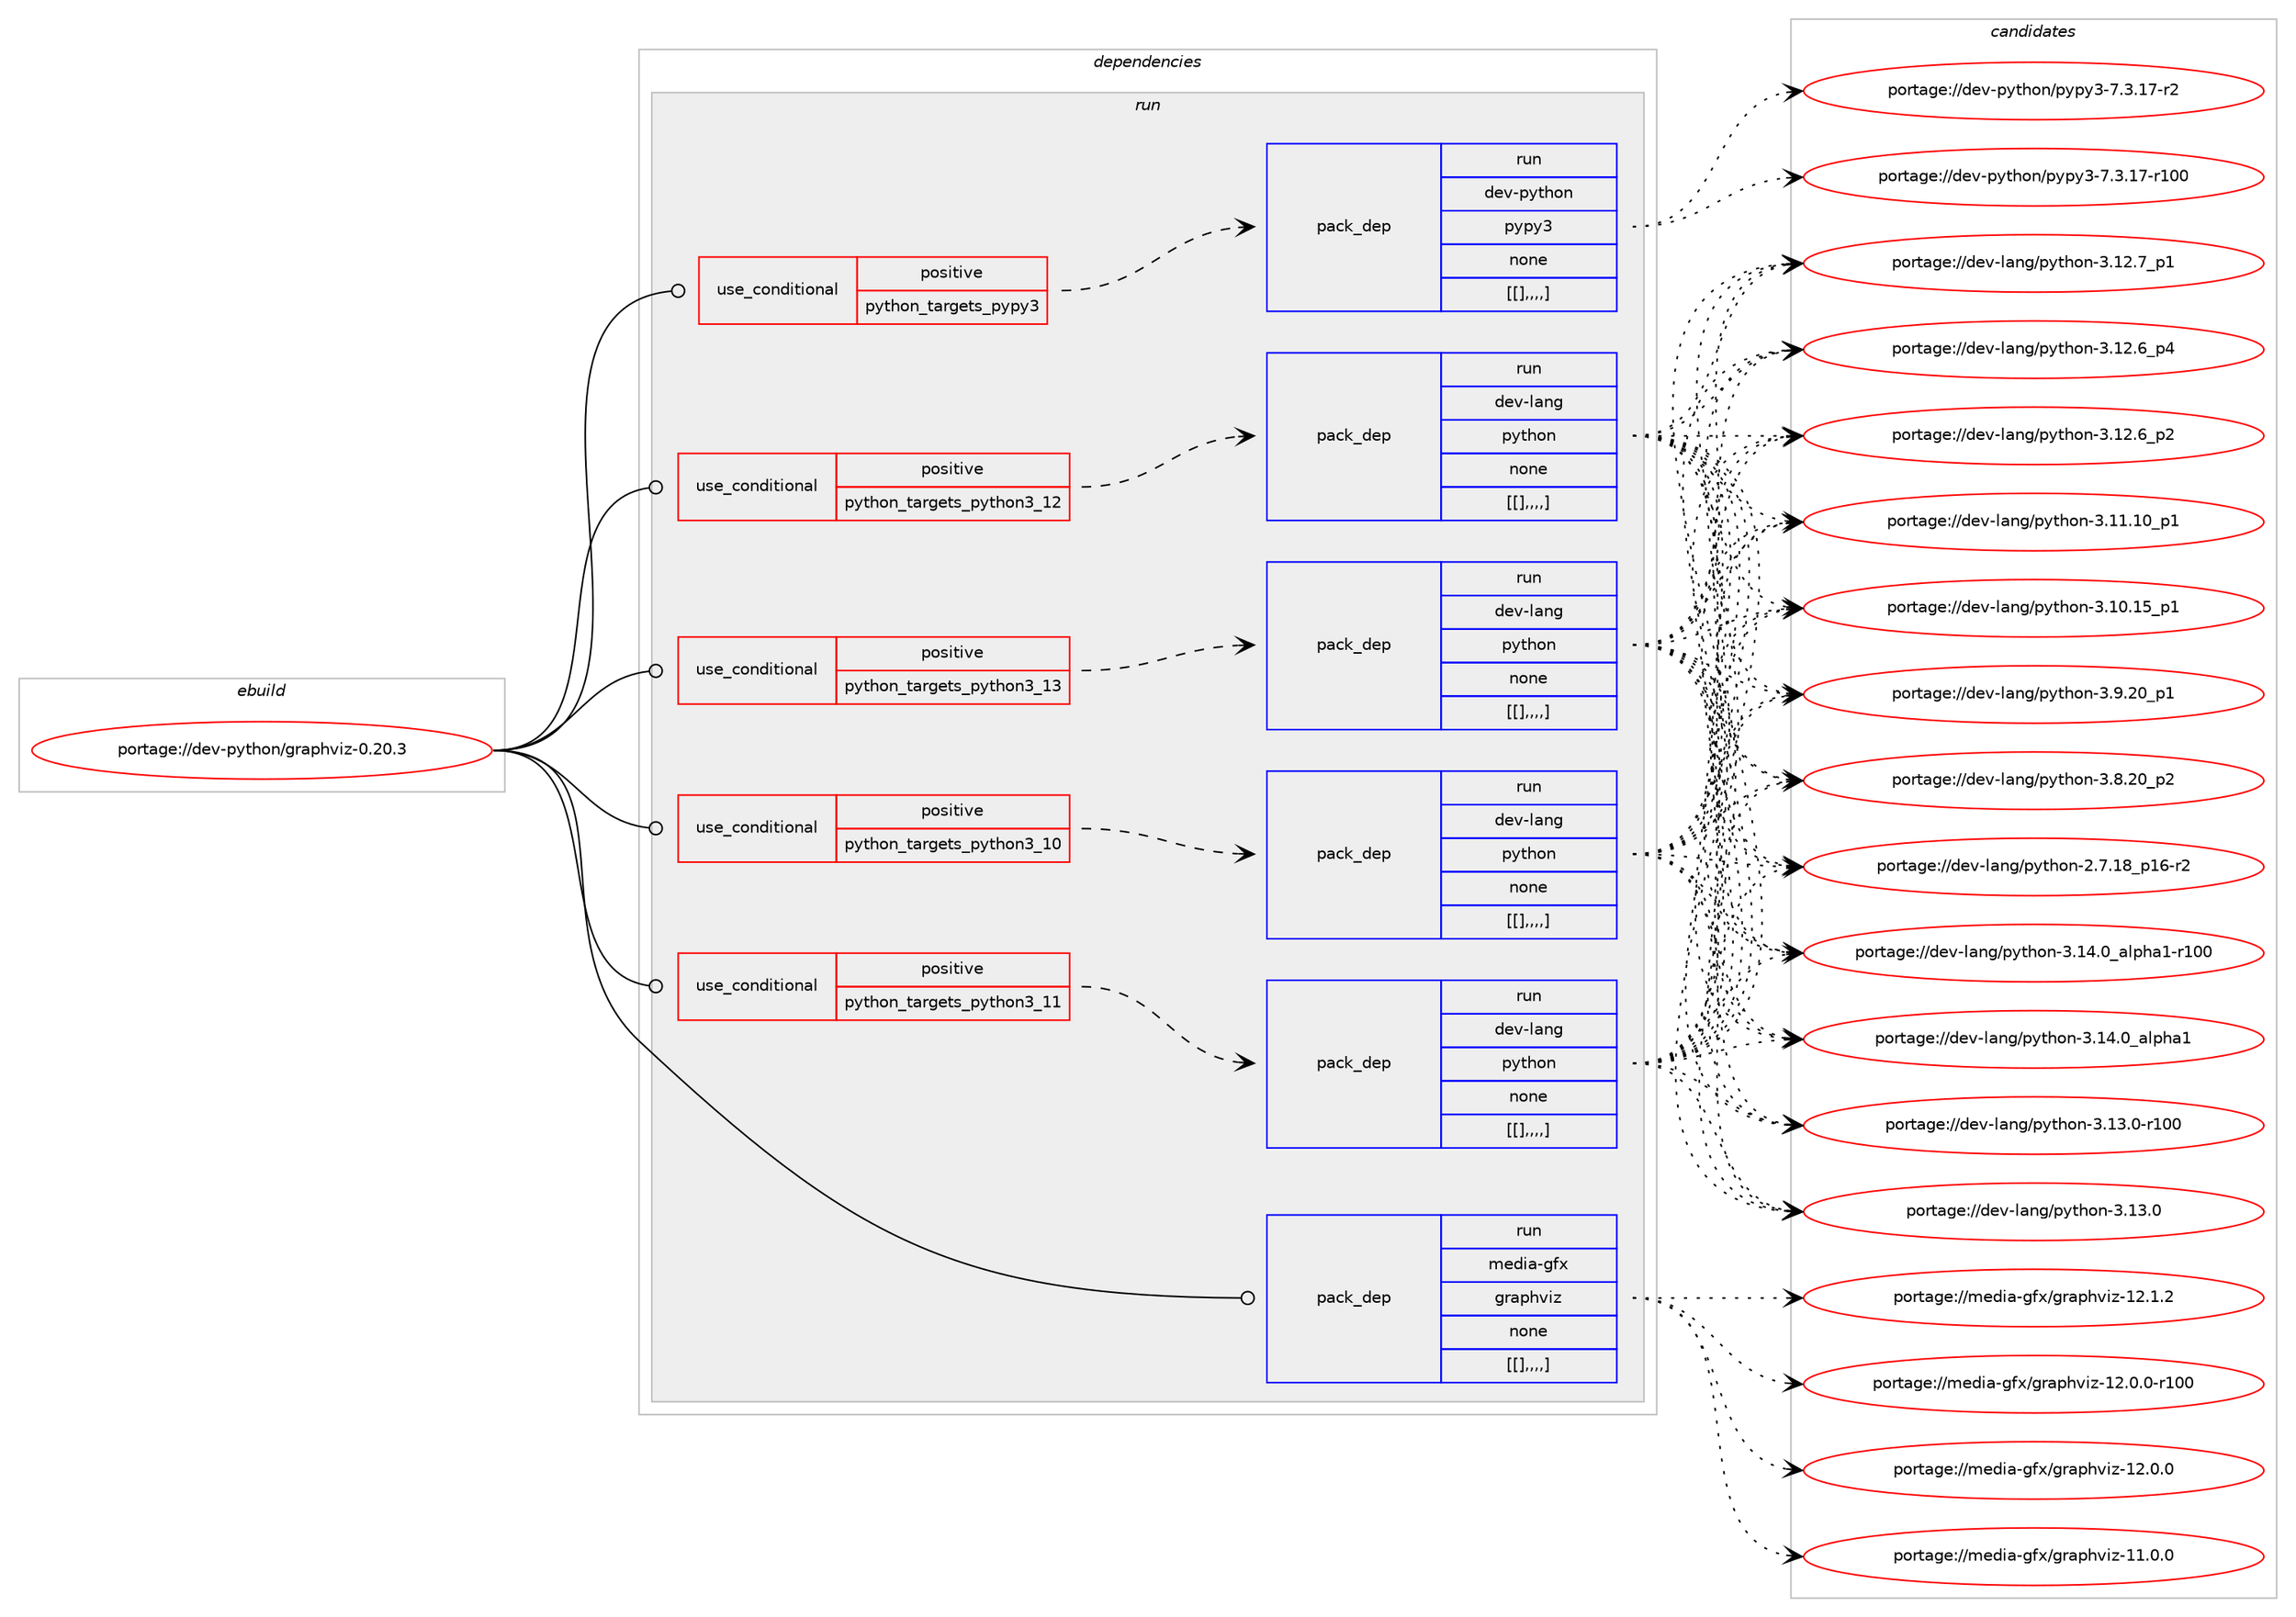 digraph prolog {

# *************
# Graph options
# *************

newrank=true;
concentrate=true;
compound=true;
graph [rankdir=LR,fontname=Helvetica,fontsize=10,ranksep=1.5];#, ranksep=2.5, nodesep=0.2];
edge  [arrowhead=vee];
node  [fontname=Helvetica,fontsize=10];

# **********
# The ebuild
# **********

subgraph cluster_leftcol {
color=gray;
label=<<i>ebuild</i>>;
id [label="portage://dev-python/graphviz-0.20.3", color=red, width=4, href="../dev-python/graphviz-0.20.3.svg"];
}

# ****************
# The dependencies
# ****************

subgraph cluster_midcol {
color=gray;
label=<<i>dependencies</i>>;
subgraph cluster_compile {
fillcolor="#eeeeee";
style=filled;
label=<<i>compile</i>>;
}
subgraph cluster_compileandrun {
fillcolor="#eeeeee";
style=filled;
label=<<i>compile and run</i>>;
}
subgraph cluster_run {
fillcolor="#eeeeee";
style=filled;
label=<<i>run</i>>;
subgraph cond35370 {
dependency152801 [label=<<TABLE BORDER="0" CELLBORDER="1" CELLSPACING="0" CELLPADDING="4"><TR><TD ROWSPAN="3" CELLPADDING="10">use_conditional</TD></TR><TR><TD>positive</TD></TR><TR><TD>python_targets_pypy3</TD></TR></TABLE>>, shape=none, color=red];
subgraph pack116120 {
dependency152806 [label=<<TABLE BORDER="0" CELLBORDER="1" CELLSPACING="0" CELLPADDING="4" WIDTH="220"><TR><TD ROWSPAN="6" CELLPADDING="30">pack_dep</TD></TR><TR><TD WIDTH="110">run</TD></TR><TR><TD>dev-python</TD></TR><TR><TD>pypy3</TD></TR><TR><TD>none</TD></TR><TR><TD>[[],,,,]</TD></TR></TABLE>>, shape=none, color=blue];
}
dependency152801:e -> dependency152806:w [weight=20,style="dashed",arrowhead="vee"];
}
id:e -> dependency152801:w [weight=20,style="solid",arrowhead="odot"];
subgraph cond35374 {
dependency152826 [label=<<TABLE BORDER="0" CELLBORDER="1" CELLSPACING="0" CELLPADDING="4"><TR><TD ROWSPAN="3" CELLPADDING="10">use_conditional</TD></TR><TR><TD>positive</TD></TR><TR><TD>python_targets_python3_10</TD></TR></TABLE>>, shape=none, color=red];
subgraph pack116130 {
dependency152830 [label=<<TABLE BORDER="0" CELLBORDER="1" CELLSPACING="0" CELLPADDING="4" WIDTH="220"><TR><TD ROWSPAN="6" CELLPADDING="30">pack_dep</TD></TR><TR><TD WIDTH="110">run</TD></TR><TR><TD>dev-lang</TD></TR><TR><TD>python</TD></TR><TR><TD>none</TD></TR><TR><TD>[[],,,,]</TD></TR></TABLE>>, shape=none, color=blue];
}
dependency152826:e -> dependency152830:w [weight=20,style="dashed",arrowhead="vee"];
}
id:e -> dependency152826:w [weight=20,style="solid",arrowhead="odot"];
subgraph cond35419 {
dependency152911 [label=<<TABLE BORDER="0" CELLBORDER="1" CELLSPACING="0" CELLPADDING="4"><TR><TD ROWSPAN="3" CELLPADDING="10">use_conditional</TD></TR><TR><TD>positive</TD></TR><TR><TD>python_targets_python3_11</TD></TR></TABLE>>, shape=none, color=red];
subgraph pack116202 {
dependency152950 [label=<<TABLE BORDER="0" CELLBORDER="1" CELLSPACING="0" CELLPADDING="4" WIDTH="220"><TR><TD ROWSPAN="6" CELLPADDING="30">pack_dep</TD></TR><TR><TD WIDTH="110">run</TD></TR><TR><TD>dev-lang</TD></TR><TR><TD>python</TD></TR><TR><TD>none</TD></TR><TR><TD>[[],,,,]</TD></TR></TABLE>>, shape=none, color=blue];
}
dependency152911:e -> dependency152950:w [weight=20,style="dashed",arrowhead="vee"];
}
id:e -> dependency152911:w [weight=20,style="solid",arrowhead="odot"];
subgraph cond35463 {
dependency153024 [label=<<TABLE BORDER="0" CELLBORDER="1" CELLSPACING="0" CELLPADDING="4"><TR><TD ROWSPAN="3" CELLPADDING="10">use_conditional</TD></TR><TR><TD>positive</TD></TR><TR><TD>python_targets_python3_12</TD></TR></TABLE>>, shape=none, color=red];
subgraph pack116261 {
dependency153080 [label=<<TABLE BORDER="0" CELLBORDER="1" CELLSPACING="0" CELLPADDING="4" WIDTH="220"><TR><TD ROWSPAN="6" CELLPADDING="30">pack_dep</TD></TR><TR><TD WIDTH="110">run</TD></TR><TR><TD>dev-lang</TD></TR><TR><TD>python</TD></TR><TR><TD>none</TD></TR><TR><TD>[[],,,,]</TD></TR></TABLE>>, shape=none, color=blue];
}
dependency153024:e -> dependency153080:w [weight=20,style="dashed",arrowhead="vee"];
}
id:e -> dependency153024:w [weight=20,style="solid",arrowhead="odot"];
subgraph cond35493 {
dependency153085 [label=<<TABLE BORDER="0" CELLBORDER="1" CELLSPACING="0" CELLPADDING="4"><TR><TD ROWSPAN="3" CELLPADDING="10">use_conditional</TD></TR><TR><TD>positive</TD></TR><TR><TD>python_targets_python3_13</TD></TR></TABLE>>, shape=none, color=red];
subgraph pack116287 {
dependency153145 [label=<<TABLE BORDER="0" CELLBORDER="1" CELLSPACING="0" CELLPADDING="4" WIDTH="220"><TR><TD ROWSPAN="6" CELLPADDING="30">pack_dep</TD></TR><TR><TD WIDTH="110">run</TD></TR><TR><TD>dev-lang</TD></TR><TR><TD>python</TD></TR><TR><TD>none</TD></TR><TR><TD>[[],,,,]</TD></TR></TABLE>>, shape=none, color=blue];
}
dependency153085:e -> dependency153145:w [weight=20,style="dashed",arrowhead="vee"];
}
id:e -> dependency153085:w [weight=20,style="solid",arrowhead="odot"];
subgraph pack116337 {
dependency153167 [label=<<TABLE BORDER="0" CELLBORDER="1" CELLSPACING="0" CELLPADDING="4" WIDTH="220"><TR><TD ROWSPAN="6" CELLPADDING="30">pack_dep</TD></TR><TR><TD WIDTH="110">run</TD></TR><TR><TD>media-gfx</TD></TR><TR><TD>graphviz</TD></TR><TR><TD>none</TD></TR><TR><TD>[[],,,,]</TD></TR></TABLE>>, shape=none, color=blue];
}
id:e -> dependency153167:w [weight=20,style="solid",arrowhead="odot"];
}
}

# **************
# The candidates
# **************

subgraph cluster_choices {
rank=same;
color=gray;
label=<<i>candidates</i>>;

subgraph choice116125 {
color=black;
nodesep=1;
choice100101118451121211161041111104711212111212151455546514649554511450 [label="portage://dev-python/pypy3-7.3.17-r2", color=red, width=4,href="../dev-python/pypy3-7.3.17-r2.svg"];
choice1001011184511212111610411111047112121112121514555465146495545114494848 [label="portage://dev-python/pypy3-7.3.17-r100", color=red, width=4,href="../dev-python/pypy3-7.3.17-r100.svg"];
dependency152806:e -> choice100101118451121211161041111104711212111212151455546514649554511450:w [style=dotted,weight="100"];
dependency152806:e -> choice1001011184511212111610411111047112121112121514555465146495545114494848:w [style=dotted,weight="100"];
}
subgraph choice116129 {
color=black;
nodesep=1;
choice100101118451089711010347112121116104111110455146495246489597108112104974945114494848 [label="portage://dev-lang/python-3.14.0_alpha1-r100", color=red, width=4,href="../dev-lang/python-3.14.0_alpha1-r100.svg"];
choice1001011184510897110103471121211161041111104551464952464895971081121049749 [label="portage://dev-lang/python-3.14.0_alpha1", color=red, width=4,href="../dev-lang/python-3.14.0_alpha1.svg"];
choice1001011184510897110103471121211161041111104551464951464845114494848 [label="portage://dev-lang/python-3.13.0-r100", color=red, width=4,href="../dev-lang/python-3.13.0-r100.svg"];
choice10010111845108971101034711212111610411111045514649514648 [label="portage://dev-lang/python-3.13.0", color=red, width=4,href="../dev-lang/python-3.13.0.svg"];
choice100101118451089711010347112121116104111110455146495046559511249 [label="portage://dev-lang/python-3.12.7_p1", color=red, width=4,href="../dev-lang/python-3.12.7_p1.svg"];
choice100101118451089711010347112121116104111110455146495046549511252 [label="portage://dev-lang/python-3.12.6_p4", color=red, width=4,href="../dev-lang/python-3.12.6_p4.svg"];
choice100101118451089711010347112121116104111110455146495046549511250 [label="portage://dev-lang/python-3.12.6_p2", color=red, width=4,href="../dev-lang/python-3.12.6_p2.svg"];
choice10010111845108971101034711212111610411111045514649494649489511249 [label="portage://dev-lang/python-3.11.10_p1", color=red, width=4,href="../dev-lang/python-3.11.10_p1.svg"];
choice10010111845108971101034711212111610411111045514649484649539511249 [label="portage://dev-lang/python-3.10.15_p1", color=red, width=4,href="../dev-lang/python-3.10.15_p1.svg"];
choice100101118451089711010347112121116104111110455146574650489511249 [label="portage://dev-lang/python-3.9.20_p1", color=red, width=4,href="../dev-lang/python-3.9.20_p1.svg"];
choice100101118451089711010347112121116104111110455146564650489511250 [label="portage://dev-lang/python-3.8.20_p2", color=red, width=4,href="../dev-lang/python-3.8.20_p2.svg"];
choice100101118451089711010347112121116104111110455046554649569511249544511450 [label="portage://dev-lang/python-2.7.18_p16-r2", color=red, width=4,href="../dev-lang/python-2.7.18_p16-r2.svg"];
dependency152830:e -> choice100101118451089711010347112121116104111110455146495246489597108112104974945114494848:w [style=dotted,weight="100"];
dependency152830:e -> choice1001011184510897110103471121211161041111104551464952464895971081121049749:w [style=dotted,weight="100"];
dependency152830:e -> choice1001011184510897110103471121211161041111104551464951464845114494848:w [style=dotted,weight="100"];
dependency152830:e -> choice10010111845108971101034711212111610411111045514649514648:w [style=dotted,weight="100"];
dependency152830:e -> choice100101118451089711010347112121116104111110455146495046559511249:w [style=dotted,weight="100"];
dependency152830:e -> choice100101118451089711010347112121116104111110455146495046549511252:w [style=dotted,weight="100"];
dependency152830:e -> choice100101118451089711010347112121116104111110455146495046549511250:w [style=dotted,weight="100"];
dependency152830:e -> choice10010111845108971101034711212111610411111045514649494649489511249:w [style=dotted,weight="100"];
dependency152830:e -> choice10010111845108971101034711212111610411111045514649484649539511249:w [style=dotted,weight="100"];
dependency152830:e -> choice100101118451089711010347112121116104111110455146574650489511249:w [style=dotted,weight="100"];
dependency152830:e -> choice100101118451089711010347112121116104111110455146564650489511250:w [style=dotted,weight="100"];
dependency152830:e -> choice100101118451089711010347112121116104111110455046554649569511249544511450:w [style=dotted,weight="100"];
}
subgraph choice116135 {
color=black;
nodesep=1;
choice100101118451089711010347112121116104111110455146495246489597108112104974945114494848 [label="portage://dev-lang/python-3.14.0_alpha1-r100", color=red, width=4,href="../dev-lang/python-3.14.0_alpha1-r100.svg"];
choice1001011184510897110103471121211161041111104551464952464895971081121049749 [label="portage://dev-lang/python-3.14.0_alpha1", color=red, width=4,href="../dev-lang/python-3.14.0_alpha1.svg"];
choice1001011184510897110103471121211161041111104551464951464845114494848 [label="portage://dev-lang/python-3.13.0-r100", color=red, width=4,href="../dev-lang/python-3.13.0-r100.svg"];
choice10010111845108971101034711212111610411111045514649514648 [label="portage://dev-lang/python-3.13.0", color=red, width=4,href="../dev-lang/python-3.13.0.svg"];
choice100101118451089711010347112121116104111110455146495046559511249 [label="portage://dev-lang/python-3.12.7_p1", color=red, width=4,href="../dev-lang/python-3.12.7_p1.svg"];
choice100101118451089711010347112121116104111110455146495046549511252 [label="portage://dev-lang/python-3.12.6_p4", color=red, width=4,href="../dev-lang/python-3.12.6_p4.svg"];
choice100101118451089711010347112121116104111110455146495046549511250 [label="portage://dev-lang/python-3.12.6_p2", color=red, width=4,href="../dev-lang/python-3.12.6_p2.svg"];
choice10010111845108971101034711212111610411111045514649494649489511249 [label="portage://dev-lang/python-3.11.10_p1", color=red, width=4,href="../dev-lang/python-3.11.10_p1.svg"];
choice10010111845108971101034711212111610411111045514649484649539511249 [label="portage://dev-lang/python-3.10.15_p1", color=red, width=4,href="../dev-lang/python-3.10.15_p1.svg"];
choice100101118451089711010347112121116104111110455146574650489511249 [label="portage://dev-lang/python-3.9.20_p1", color=red, width=4,href="../dev-lang/python-3.9.20_p1.svg"];
choice100101118451089711010347112121116104111110455146564650489511250 [label="portage://dev-lang/python-3.8.20_p2", color=red, width=4,href="../dev-lang/python-3.8.20_p2.svg"];
choice100101118451089711010347112121116104111110455046554649569511249544511450 [label="portage://dev-lang/python-2.7.18_p16-r2", color=red, width=4,href="../dev-lang/python-2.7.18_p16-r2.svg"];
dependency152950:e -> choice100101118451089711010347112121116104111110455146495246489597108112104974945114494848:w [style=dotted,weight="100"];
dependency152950:e -> choice1001011184510897110103471121211161041111104551464952464895971081121049749:w [style=dotted,weight="100"];
dependency152950:e -> choice1001011184510897110103471121211161041111104551464951464845114494848:w [style=dotted,weight="100"];
dependency152950:e -> choice10010111845108971101034711212111610411111045514649514648:w [style=dotted,weight="100"];
dependency152950:e -> choice100101118451089711010347112121116104111110455146495046559511249:w [style=dotted,weight="100"];
dependency152950:e -> choice100101118451089711010347112121116104111110455146495046549511252:w [style=dotted,weight="100"];
dependency152950:e -> choice100101118451089711010347112121116104111110455146495046549511250:w [style=dotted,weight="100"];
dependency152950:e -> choice10010111845108971101034711212111610411111045514649494649489511249:w [style=dotted,weight="100"];
dependency152950:e -> choice10010111845108971101034711212111610411111045514649484649539511249:w [style=dotted,weight="100"];
dependency152950:e -> choice100101118451089711010347112121116104111110455146574650489511249:w [style=dotted,weight="100"];
dependency152950:e -> choice100101118451089711010347112121116104111110455146564650489511250:w [style=dotted,weight="100"];
dependency152950:e -> choice100101118451089711010347112121116104111110455046554649569511249544511450:w [style=dotted,weight="100"];
}
subgraph choice116141 {
color=black;
nodesep=1;
choice100101118451089711010347112121116104111110455146495246489597108112104974945114494848 [label="portage://dev-lang/python-3.14.0_alpha1-r100", color=red, width=4,href="../dev-lang/python-3.14.0_alpha1-r100.svg"];
choice1001011184510897110103471121211161041111104551464952464895971081121049749 [label="portage://dev-lang/python-3.14.0_alpha1", color=red, width=4,href="../dev-lang/python-3.14.0_alpha1.svg"];
choice1001011184510897110103471121211161041111104551464951464845114494848 [label="portage://dev-lang/python-3.13.0-r100", color=red, width=4,href="../dev-lang/python-3.13.0-r100.svg"];
choice10010111845108971101034711212111610411111045514649514648 [label="portage://dev-lang/python-3.13.0", color=red, width=4,href="../dev-lang/python-3.13.0.svg"];
choice100101118451089711010347112121116104111110455146495046559511249 [label="portage://dev-lang/python-3.12.7_p1", color=red, width=4,href="../dev-lang/python-3.12.7_p1.svg"];
choice100101118451089711010347112121116104111110455146495046549511252 [label="portage://dev-lang/python-3.12.6_p4", color=red, width=4,href="../dev-lang/python-3.12.6_p4.svg"];
choice100101118451089711010347112121116104111110455146495046549511250 [label="portage://dev-lang/python-3.12.6_p2", color=red, width=4,href="../dev-lang/python-3.12.6_p2.svg"];
choice10010111845108971101034711212111610411111045514649494649489511249 [label="portage://dev-lang/python-3.11.10_p1", color=red, width=4,href="../dev-lang/python-3.11.10_p1.svg"];
choice10010111845108971101034711212111610411111045514649484649539511249 [label="portage://dev-lang/python-3.10.15_p1", color=red, width=4,href="../dev-lang/python-3.10.15_p1.svg"];
choice100101118451089711010347112121116104111110455146574650489511249 [label="portage://dev-lang/python-3.9.20_p1", color=red, width=4,href="../dev-lang/python-3.9.20_p1.svg"];
choice100101118451089711010347112121116104111110455146564650489511250 [label="portage://dev-lang/python-3.8.20_p2", color=red, width=4,href="../dev-lang/python-3.8.20_p2.svg"];
choice100101118451089711010347112121116104111110455046554649569511249544511450 [label="portage://dev-lang/python-2.7.18_p16-r2", color=red, width=4,href="../dev-lang/python-2.7.18_p16-r2.svg"];
dependency153080:e -> choice100101118451089711010347112121116104111110455146495246489597108112104974945114494848:w [style=dotted,weight="100"];
dependency153080:e -> choice1001011184510897110103471121211161041111104551464952464895971081121049749:w [style=dotted,weight="100"];
dependency153080:e -> choice1001011184510897110103471121211161041111104551464951464845114494848:w [style=dotted,weight="100"];
dependency153080:e -> choice10010111845108971101034711212111610411111045514649514648:w [style=dotted,weight="100"];
dependency153080:e -> choice100101118451089711010347112121116104111110455146495046559511249:w [style=dotted,weight="100"];
dependency153080:e -> choice100101118451089711010347112121116104111110455146495046549511252:w [style=dotted,weight="100"];
dependency153080:e -> choice100101118451089711010347112121116104111110455146495046549511250:w [style=dotted,weight="100"];
dependency153080:e -> choice10010111845108971101034711212111610411111045514649494649489511249:w [style=dotted,weight="100"];
dependency153080:e -> choice10010111845108971101034711212111610411111045514649484649539511249:w [style=dotted,weight="100"];
dependency153080:e -> choice100101118451089711010347112121116104111110455146574650489511249:w [style=dotted,weight="100"];
dependency153080:e -> choice100101118451089711010347112121116104111110455146564650489511250:w [style=dotted,weight="100"];
dependency153080:e -> choice100101118451089711010347112121116104111110455046554649569511249544511450:w [style=dotted,weight="100"];
}
subgraph choice116147 {
color=black;
nodesep=1;
choice100101118451089711010347112121116104111110455146495246489597108112104974945114494848 [label="portage://dev-lang/python-3.14.0_alpha1-r100", color=red, width=4,href="../dev-lang/python-3.14.0_alpha1-r100.svg"];
choice1001011184510897110103471121211161041111104551464952464895971081121049749 [label="portage://dev-lang/python-3.14.0_alpha1", color=red, width=4,href="../dev-lang/python-3.14.0_alpha1.svg"];
choice1001011184510897110103471121211161041111104551464951464845114494848 [label="portage://dev-lang/python-3.13.0-r100", color=red, width=4,href="../dev-lang/python-3.13.0-r100.svg"];
choice10010111845108971101034711212111610411111045514649514648 [label="portage://dev-lang/python-3.13.0", color=red, width=4,href="../dev-lang/python-3.13.0.svg"];
choice100101118451089711010347112121116104111110455146495046559511249 [label="portage://dev-lang/python-3.12.7_p1", color=red, width=4,href="../dev-lang/python-3.12.7_p1.svg"];
choice100101118451089711010347112121116104111110455146495046549511252 [label="portage://dev-lang/python-3.12.6_p4", color=red, width=4,href="../dev-lang/python-3.12.6_p4.svg"];
choice100101118451089711010347112121116104111110455146495046549511250 [label="portage://dev-lang/python-3.12.6_p2", color=red, width=4,href="../dev-lang/python-3.12.6_p2.svg"];
choice10010111845108971101034711212111610411111045514649494649489511249 [label="portage://dev-lang/python-3.11.10_p1", color=red, width=4,href="../dev-lang/python-3.11.10_p1.svg"];
choice10010111845108971101034711212111610411111045514649484649539511249 [label="portage://dev-lang/python-3.10.15_p1", color=red, width=4,href="../dev-lang/python-3.10.15_p1.svg"];
choice100101118451089711010347112121116104111110455146574650489511249 [label="portage://dev-lang/python-3.9.20_p1", color=red, width=4,href="../dev-lang/python-3.9.20_p1.svg"];
choice100101118451089711010347112121116104111110455146564650489511250 [label="portage://dev-lang/python-3.8.20_p2", color=red, width=4,href="../dev-lang/python-3.8.20_p2.svg"];
choice100101118451089711010347112121116104111110455046554649569511249544511450 [label="portage://dev-lang/python-2.7.18_p16-r2", color=red, width=4,href="../dev-lang/python-2.7.18_p16-r2.svg"];
dependency153145:e -> choice100101118451089711010347112121116104111110455146495246489597108112104974945114494848:w [style=dotted,weight="100"];
dependency153145:e -> choice1001011184510897110103471121211161041111104551464952464895971081121049749:w [style=dotted,weight="100"];
dependency153145:e -> choice1001011184510897110103471121211161041111104551464951464845114494848:w [style=dotted,weight="100"];
dependency153145:e -> choice10010111845108971101034711212111610411111045514649514648:w [style=dotted,weight="100"];
dependency153145:e -> choice100101118451089711010347112121116104111110455146495046559511249:w [style=dotted,weight="100"];
dependency153145:e -> choice100101118451089711010347112121116104111110455146495046549511252:w [style=dotted,weight="100"];
dependency153145:e -> choice100101118451089711010347112121116104111110455146495046549511250:w [style=dotted,weight="100"];
dependency153145:e -> choice10010111845108971101034711212111610411111045514649494649489511249:w [style=dotted,weight="100"];
dependency153145:e -> choice10010111845108971101034711212111610411111045514649484649539511249:w [style=dotted,weight="100"];
dependency153145:e -> choice100101118451089711010347112121116104111110455146574650489511249:w [style=dotted,weight="100"];
dependency153145:e -> choice100101118451089711010347112121116104111110455146564650489511250:w [style=dotted,weight="100"];
dependency153145:e -> choice100101118451089711010347112121116104111110455046554649569511249544511450:w [style=dotted,weight="100"];
}
subgraph choice116165 {
color=black;
nodesep=1;
choice1091011001059745103102120471031149711210411810512245495046494650 [label="portage://media-gfx/graphviz-12.1.2", color=red, width=4,href="../media-gfx/graphviz-12.1.2.svg"];
choice109101100105974510310212047103114971121041181051224549504648464845114494848 [label="portage://media-gfx/graphviz-12.0.0-r100", color=red, width=4,href="../media-gfx/graphviz-12.0.0-r100.svg"];
choice1091011001059745103102120471031149711210411810512245495046484648 [label="portage://media-gfx/graphviz-12.0.0", color=red, width=4,href="../media-gfx/graphviz-12.0.0.svg"];
choice1091011001059745103102120471031149711210411810512245494946484648 [label="portage://media-gfx/graphviz-11.0.0", color=red, width=4,href="../media-gfx/graphviz-11.0.0.svg"];
dependency153167:e -> choice1091011001059745103102120471031149711210411810512245495046494650:w [style=dotted,weight="100"];
dependency153167:e -> choice109101100105974510310212047103114971121041181051224549504648464845114494848:w [style=dotted,weight="100"];
dependency153167:e -> choice1091011001059745103102120471031149711210411810512245495046484648:w [style=dotted,weight="100"];
dependency153167:e -> choice1091011001059745103102120471031149711210411810512245494946484648:w [style=dotted,weight="100"];
}
}

}

